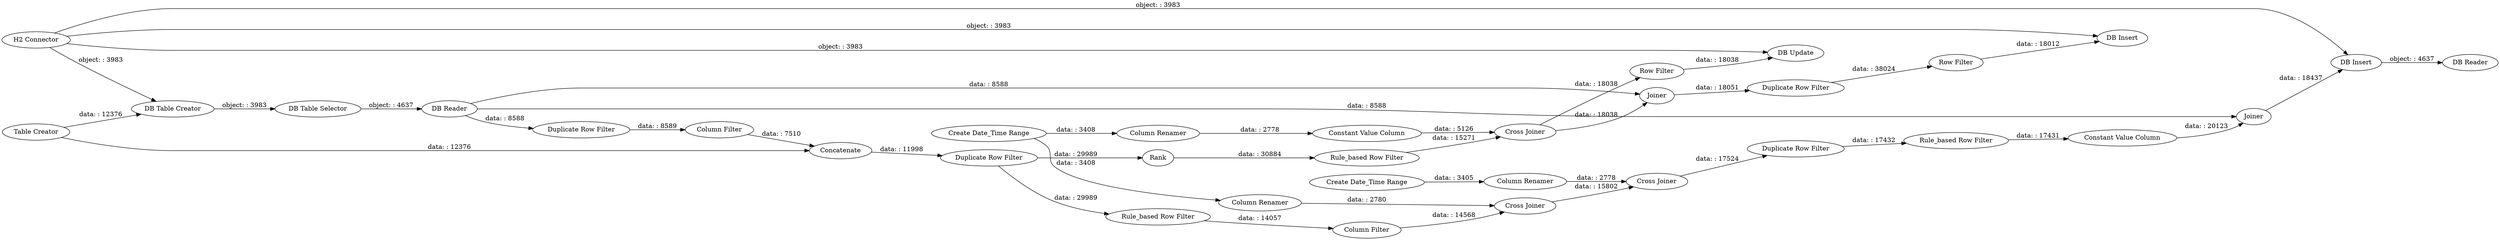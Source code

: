 digraph {
	"-8218600147185610527_2131" [label="Duplicate Row Filter"]
	"-8218600147185610527_16" [label="Create Date_Time Range"]
	"-8218600147185610527_2126" [label="DB Table Selector"]
	"-8218600147185610527_41" [label="Column Filter"]
	"-8218600147185610527_2151" [label="Column Renamer"]
	"-8218600147185610527_1975" [label=Rank]
	"-8218600147185610527_2150" [label="Column Renamer"]
	"-8218600147185610527_2127" [label="DB Reader"]
	"-8218600147185610527_2141" [label="DB Insert"]
	"-8218600147185610527_2152" [label="Column Renamer"]
	"-8218600147185610527_2140" [label=Joiner]
	"-8218600147185610527_2178" [label="H2 Connector"]
	"-8218600147185610527_2143" [label=Joiner]
	"-8218600147185610527_2144" [label="Duplicate Row Filter"]
	"-8218600147185610527_49" [label="Rule_based Row Filter"]
	"-8218600147185610527_2149" [label="Row Filter"]
	"-8218600147185610527_2175" [label="Table Creator"]
	"-8218600147185610527_2130" [label=Concatenate]
	"-8218600147185610527_2179" [label="DB Reader"]
	"-8218600147185610527_58" [label="Rule_based Row Filter"]
	"-8218600147185610527_46" [label="Column Filter"]
	"-8218600147185610527_22" [label="Cross Joiner"]
	"-8218600147185610527_62" [label="Duplicate Row Filter"]
	"-8218600147185610527_2148" [label="Row Filter"]
	"-8218600147185610527_2135" [label="DB Insert"]
	"-8218600147185610527_21" [label="Cross Joiner"]
	"-8218600147185610527_2129" [label="Duplicate Row Filter"]
	"-8218600147185610527_51" [label="Cross Joiner"]
	"-8218600147185610527_20" [label="Constant Value Column"]
	"-8218600147185610527_42" [label="Rule_based Row Filter"]
	"-8218600147185610527_52" [label="Constant Value Column"]
	"-8218600147185610527_2177" [label="DB Table Creator"]
	"-8218600147185610527_2133" [label="DB Update"]
	"-8218600147185610527_17" [label="Create Date_Time Range"]
	"-8218600147185610527_51" -> "-8218600147185610527_2148" [label="data: : 18038"]
	"-8218600147185610527_21" -> "-8218600147185610527_22" [label="data: : 15802"]
	"-8218600147185610527_58" -> "-8218600147185610527_20" [label="data: : 17431"]
	"-8218600147185610527_16" -> "-8218600147185610527_2150" [label="data: : 3408"]
	"-8218600147185610527_1975" -> "-8218600147185610527_49" [label="data: : 30884"]
	"-8218600147185610527_22" -> "-8218600147185610527_62" [label="data: : 17524"]
	"-8218600147185610527_2127" -> "-8218600147185610527_2143" [label="data: : 8588"]
	"-8218600147185610527_62" -> "-8218600147185610527_58" [label="data: : 17432"]
	"-8218600147185610527_2130" -> "-8218600147185610527_2131" [label="data: : 11998"]
	"-8218600147185610527_2151" -> "-8218600147185610527_22" [label="data: : 2778"]
	"-8218600147185610527_16" -> "-8218600147185610527_2152" [label="data: : 3408"]
	"-8218600147185610527_2175" -> "-8218600147185610527_2177" [label="data: : 12376"]
	"-8218600147185610527_2129" -> "-8218600147185610527_46" [label="data: : 8589"]
	"-8218600147185610527_2143" -> "-8218600147185610527_2144" [label="data: : 18051"]
	"-8218600147185610527_2144" -> "-8218600147185610527_2149" [label="data: : 38024"]
	"-8218600147185610527_2175" -> "-8218600147185610527_2130" [label="data: : 12376"]
	"-8218600147185610527_51" -> "-8218600147185610527_2143" [label="data: : 18038"]
	"-8218600147185610527_2178" -> "-8218600147185610527_2133" [label="object: : 3983"]
	"-8218600147185610527_2126" -> "-8218600147185610527_2127" [label="object: : 4637"]
	"-8218600147185610527_2140" -> "-8218600147185610527_2135" [label="data: : 18437"]
	"-8218600147185610527_2149" -> "-8218600147185610527_2141" [label="data: : 18012"]
	"-8218600147185610527_2148" -> "-8218600147185610527_2133" [label="data: : 18038"]
	"-8218600147185610527_41" -> "-8218600147185610527_21" [label="data: : 14568"]
	"-8218600147185610527_52" -> "-8218600147185610527_51" [label="data: : 5126"]
	"-8218600147185610527_2131" -> "-8218600147185610527_1975" [label="data: : 29989"]
	"-8218600147185610527_2135" -> "-8218600147185610527_2179" [label="object: : 4637"]
	"-8218600147185610527_2150" -> "-8218600147185610527_52" [label="data: : 2778"]
	"-8218600147185610527_20" -> "-8218600147185610527_2140" [label="data: : 20123"]
	"-8218600147185610527_2152" -> "-8218600147185610527_21" [label="data: : 2780"]
	"-8218600147185610527_2131" -> "-8218600147185610527_42" [label="data: : 29989"]
	"-8218600147185610527_49" -> "-8218600147185610527_51" [label="data: : 15271"]
	"-8218600147185610527_2178" -> "-8218600147185610527_2135" [label="object: : 3983"]
	"-8218600147185610527_2127" -> "-8218600147185610527_2140" [label="data: : 8588"]
	"-8218600147185610527_17" -> "-8218600147185610527_2151" [label="data: : 3405"]
	"-8218600147185610527_2127" -> "-8218600147185610527_2129" [label="data: : 8588"]
	"-8218600147185610527_2177" -> "-8218600147185610527_2126" [label="object: : 3983"]
	"-8218600147185610527_2178" -> "-8218600147185610527_2141" [label="object: : 3983"]
	"-8218600147185610527_2178" -> "-8218600147185610527_2177" [label="object: : 3983"]
	"-8218600147185610527_46" -> "-8218600147185610527_2130" [label="data: : 7510"]
	"-8218600147185610527_42" -> "-8218600147185610527_41" [label="data: : 14057"]
	rankdir=LR
}
